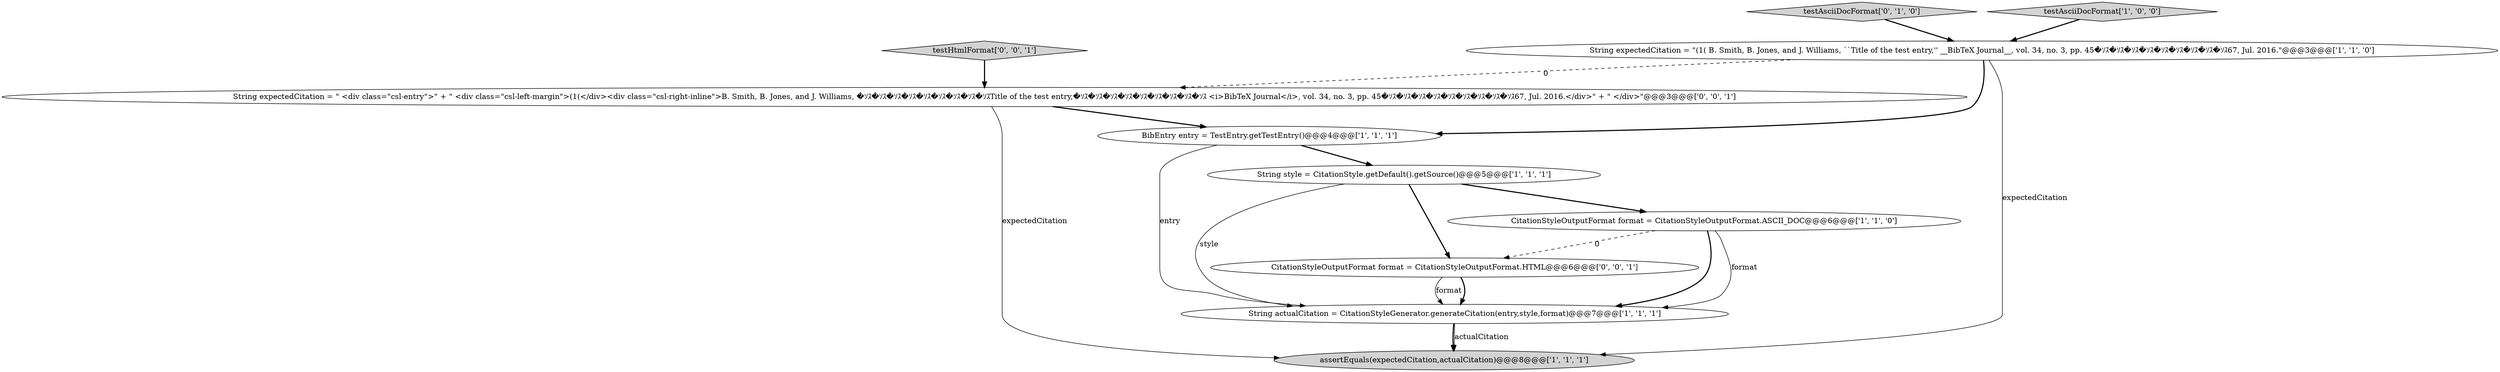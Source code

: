 digraph {
7 [style = filled, label = "testAsciiDocFormat['0', '1', '0']", fillcolor = lightgray, shape = diamond image = "AAA0AAABBB2BBB"];
4 [style = filled, label = "BibEntry entry = TestEntry.getTestEntry()@@@4@@@['1', '1', '1']", fillcolor = white, shape = ellipse image = "AAA0AAABBB1BBB"];
3 [style = filled, label = "String expectedCitation = \"(1( B. Smith, B. Jones, and J. Williams, ``Title of the test entry,'' __BibTeX Journal__, vol. 34, no. 3, pp. 45�ｿｽ�ｿｽ�ｿｽ�ｿｽ�ｿｽ�ｿｽ�ｿｽ�ｿｽ�ｿｽ67, Jul. 2016.\"@@@3@@@['1', '1', '0']", fillcolor = white, shape = ellipse image = "AAA0AAABBB1BBB"];
10 [style = filled, label = "testHtmlFormat['0', '0', '1']", fillcolor = lightgray, shape = diamond image = "AAA0AAABBB3BBB"];
6 [style = filled, label = "testAsciiDocFormat['1', '0', '0']", fillcolor = lightgray, shape = diamond image = "AAA0AAABBB1BBB"];
2 [style = filled, label = "assertEquals(expectedCitation,actualCitation)@@@8@@@['1', '1', '1']", fillcolor = lightgray, shape = ellipse image = "AAA0AAABBB1BBB"];
5 [style = filled, label = "String style = CitationStyle.getDefault().getSource()@@@5@@@['1', '1', '1']", fillcolor = white, shape = ellipse image = "AAA0AAABBB1BBB"];
9 [style = filled, label = "String expectedCitation = \" <div class=\"csl-entry\">\" + \" <div class=\"csl-left-margin\">(1(</div><div class=\"csl-right-inline\">B. Smith, B. Jones, and J. Williams, �ｿｽ�ｿｽ�ｿｽ�ｿｽ�ｿｽ�ｿｽ�ｿｽ�ｿｽ�ｿｽTitle of the test entry,�ｿｽ�ｿｽ�ｿｽ�ｿｽ�ｿｽ�ｿｽ�ｿｽ�ｿｽ�ｿｽ <i>BibTeX Journal</i>, vol. 34, no. 3, pp. 45�ｿｽ�ｿｽ�ｿｽ�ｿｽ�ｿｽ�ｿｽ�ｿｽ�ｿｽ�ｿｽ67, Jul. 2016.</div>\" + \" </div>\"@@@3@@@['0', '0', '1']", fillcolor = white, shape = ellipse image = "AAA0AAABBB3BBB"];
0 [style = filled, label = "CitationStyleOutputFormat format = CitationStyleOutputFormat.ASCII_DOC@@@6@@@['1', '1', '0']", fillcolor = white, shape = ellipse image = "AAA0AAABBB1BBB"];
1 [style = filled, label = "String actualCitation = CitationStyleGenerator.generateCitation(entry,style,format)@@@7@@@['1', '1', '1']", fillcolor = white, shape = ellipse image = "AAA0AAABBB1BBB"];
8 [style = filled, label = "CitationStyleOutputFormat format = CitationStyleOutputFormat.HTML@@@6@@@['0', '0', '1']", fillcolor = white, shape = ellipse image = "AAA0AAABBB3BBB"];
4->1 [style = solid, label="entry"];
8->1 [style = bold, label=""];
6->3 [style = bold, label=""];
5->8 [style = bold, label=""];
1->2 [style = solid, label="actualCitation"];
5->1 [style = solid, label="style"];
1->2 [style = bold, label=""];
10->9 [style = bold, label=""];
0->8 [style = dashed, label="0"];
5->0 [style = bold, label=""];
9->2 [style = solid, label="expectedCitation"];
3->9 [style = dashed, label="0"];
3->2 [style = solid, label="expectedCitation"];
0->1 [style = solid, label="format"];
4->5 [style = bold, label=""];
3->4 [style = bold, label=""];
0->1 [style = bold, label=""];
8->1 [style = solid, label="format"];
7->3 [style = bold, label=""];
9->4 [style = bold, label=""];
}
